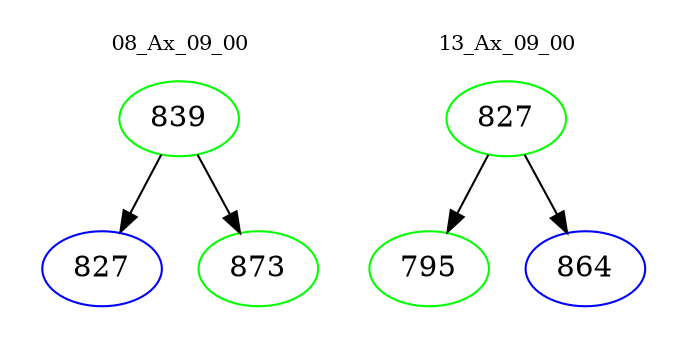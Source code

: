 digraph{
subgraph cluster_0 {
color = white
label = "08_Ax_09_00";
fontsize=10;
T0_839 [label="839", color="green"]
T0_839 -> T0_827 [color="black"]
T0_827 [label="827", color="blue"]
T0_839 -> T0_873 [color="black"]
T0_873 [label="873", color="green"]
}
subgraph cluster_1 {
color = white
label = "13_Ax_09_00";
fontsize=10;
T1_827 [label="827", color="green"]
T1_827 -> T1_795 [color="black"]
T1_795 [label="795", color="green"]
T1_827 -> T1_864 [color="black"]
T1_864 [label="864", color="blue"]
}
}
